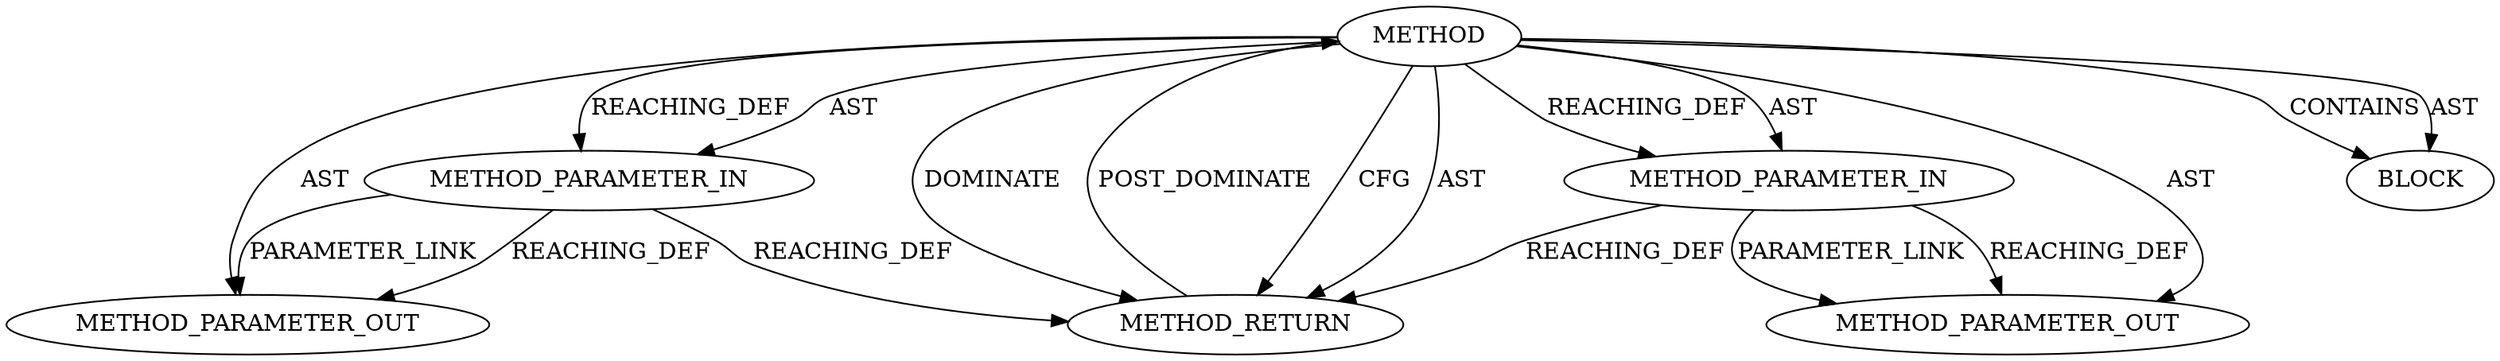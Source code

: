 digraph {
  12284 [label=METHOD AST_PARENT_TYPE="NAMESPACE_BLOCK" AST_PARENT_FULL_NAME="<global>" ORDER=0 CODE="<empty>" FULL_NAME="<operator>.and" IS_EXTERNAL=true FILENAME="<empty>" SIGNATURE="" NAME="<operator>.and"]
  13364 [label=METHOD_PARAMETER_OUT ORDER=1 CODE="p1" IS_VARIADIC=false TYPE_FULL_NAME="ANY" EVALUATION_STRATEGY="BY_VALUE" INDEX=1 NAME="p1"]
  12287 [label=BLOCK ORDER=1 ARGUMENT_INDEX=1 CODE="<empty>" TYPE_FULL_NAME="ANY"]
  12286 [label=METHOD_PARAMETER_IN ORDER=2 CODE="p2" IS_VARIADIC=false TYPE_FULL_NAME="ANY" EVALUATION_STRATEGY="BY_VALUE" INDEX=2 NAME="p2"]
  12288 [label=METHOD_RETURN ORDER=2 CODE="RET" TYPE_FULL_NAME="ANY" EVALUATION_STRATEGY="BY_VALUE"]
  12285 [label=METHOD_PARAMETER_IN ORDER=1 CODE="p1" IS_VARIADIC=false TYPE_FULL_NAME="ANY" EVALUATION_STRATEGY="BY_VALUE" INDEX=1 NAME="p1"]
  13365 [label=METHOD_PARAMETER_OUT ORDER=2 CODE="p2" IS_VARIADIC=false TYPE_FULL_NAME="ANY" EVALUATION_STRATEGY="BY_VALUE" INDEX=2 NAME="p2"]
  12284 -> 12287 [label=CONTAINS ]
  12285 -> 13364 [label=PARAMETER_LINK ]
  12284 -> 12288 [label=DOMINATE ]
  12286 -> 13365 [label=REACHING_DEF VARIABLE="p2"]
  12284 -> 12285 [label=REACHING_DEF VARIABLE=""]
  12286 -> 13365 [label=PARAMETER_LINK ]
  12284 -> 13364 [label=AST ]
  12284 -> 12288 [label=CFG ]
  12284 -> 12288 [label=AST ]
  12286 -> 12288 [label=REACHING_DEF VARIABLE="p2"]
  12284 -> 13365 [label=AST ]
  12284 -> 12286 [label=REACHING_DEF VARIABLE=""]
  12284 -> 12287 [label=AST ]
  12285 -> 13364 [label=REACHING_DEF VARIABLE="p1"]
  12285 -> 12288 [label=REACHING_DEF VARIABLE="p1"]
  12284 -> 12285 [label=AST ]
  12284 -> 12286 [label=AST ]
  12288 -> 12284 [label=POST_DOMINATE ]
}
